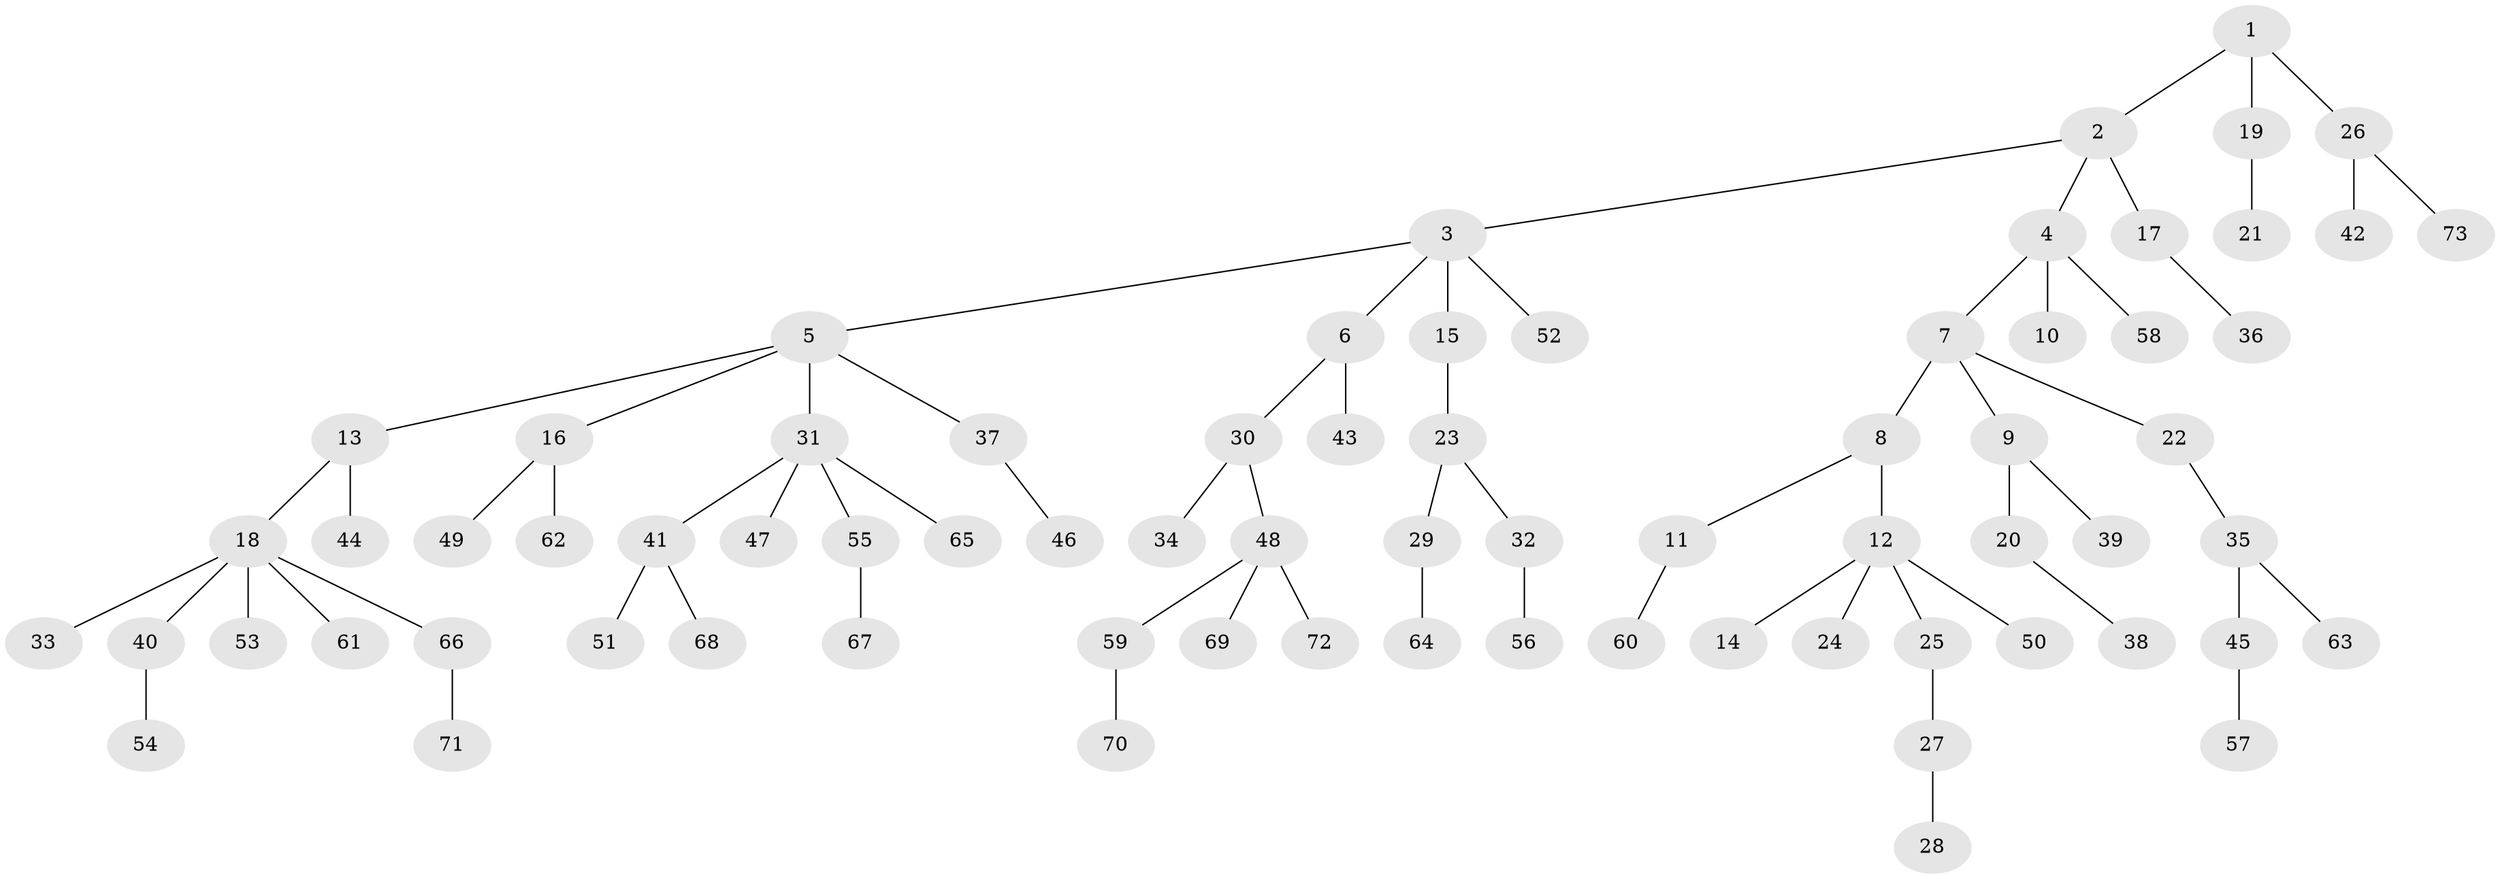 // Generated by graph-tools (version 1.1) at 2025/26/03/09/25 03:26:30]
// undirected, 73 vertices, 72 edges
graph export_dot {
graph [start="1"]
  node [color=gray90,style=filled];
  1;
  2;
  3;
  4;
  5;
  6;
  7;
  8;
  9;
  10;
  11;
  12;
  13;
  14;
  15;
  16;
  17;
  18;
  19;
  20;
  21;
  22;
  23;
  24;
  25;
  26;
  27;
  28;
  29;
  30;
  31;
  32;
  33;
  34;
  35;
  36;
  37;
  38;
  39;
  40;
  41;
  42;
  43;
  44;
  45;
  46;
  47;
  48;
  49;
  50;
  51;
  52;
  53;
  54;
  55;
  56;
  57;
  58;
  59;
  60;
  61;
  62;
  63;
  64;
  65;
  66;
  67;
  68;
  69;
  70;
  71;
  72;
  73;
  1 -- 2;
  1 -- 19;
  1 -- 26;
  2 -- 3;
  2 -- 4;
  2 -- 17;
  3 -- 5;
  3 -- 6;
  3 -- 15;
  3 -- 52;
  4 -- 7;
  4 -- 10;
  4 -- 58;
  5 -- 13;
  5 -- 16;
  5 -- 31;
  5 -- 37;
  6 -- 30;
  6 -- 43;
  7 -- 8;
  7 -- 9;
  7 -- 22;
  8 -- 11;
  8 -- 12;
  9 -- 20;
  9 -- 39;
  11 -- 60;
  12 -- 14;
  12 -- 24;
  12 -- 25;
  12 -- 50;
  13 -- 18;
  13 -- 44;
  15 -- 23;
  16 -- 49;
  16 -- 62;
  17 -- 36;
  18 -- 33;
  18 -- 40;
  18 -- 53;
  18 -- 61;
  18 -- 66;
  19 -- 21;
  20 -- 38;
  22 -- 35;
  23 -- 29;
  23 -- 32;
  25 -- 27;
  26 -- 42;
  26 -- 73;
  27 -- 28;
  29 -- 64;
  30 -- 34;
  30 -- 48;
  31 -- 41;
  31 -- 47;
  31 -- 55;
  31 -- 65;
  32 -- 56;
  35 -- 45;
  35 -- 63;
  37 -- 46;
  40 -- 54;
  41 -- 51;
  41 -- 68;
  45 -- 57;
  48 -- 59;
  48 -- 69;
  48 -- 72;
  55 -- 67;
  59 -- 70;
  66 -- 71;
}

